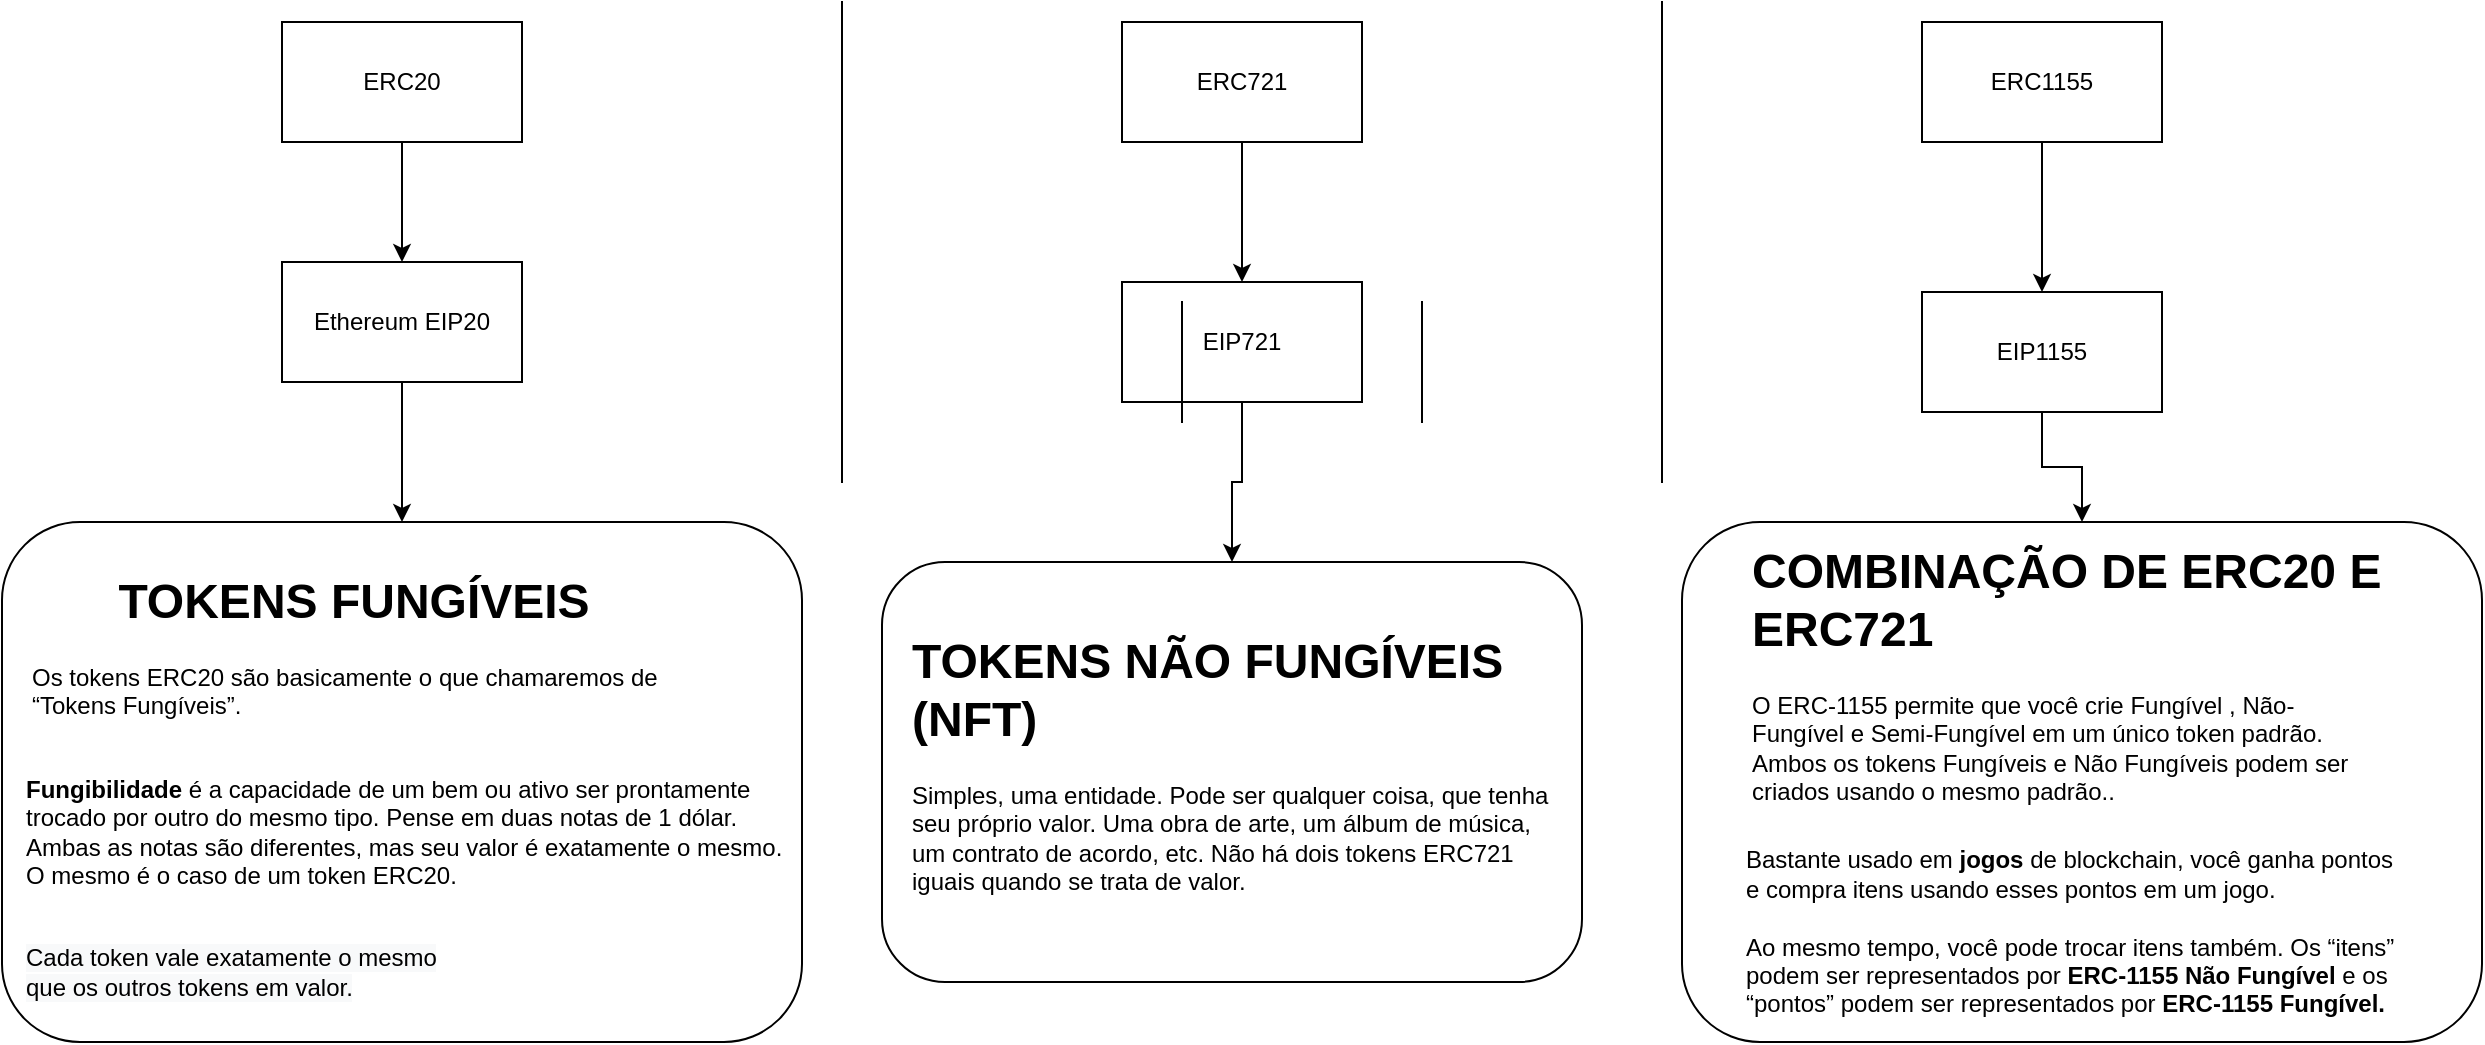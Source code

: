 <mxfile version="16.2.7" type="device"><diagram id="NzPcUdAuOwPj7pOoEcQ9" name="Page-1"><mxGraphModel dx="2013" dy="621" grid="1" gridSize="10" guides="1" tooltips="1" connect="1" arrows="1" fold="1" page="1" pageScale="1" pageWidth="827" pageHeight="1169" math="0" shadow="0"><root><mxCell id="0"/><mxCell id="1" parent="0"/><mxCell id="grtTyI6vuklua_SNRc3Y-23" style="edgeStyle=orthogonalEdgeStyle;rounded=0;orthogonalLoop=1;jettySize=auto;html=1;exitX=0.5;exitY=1;exitDx=0;exitDy=0;entryX=0.5;entryY=0;entryDx=0;entryDy=0;" edge="1" parent="1" source="grtTyI6vuklua_SNRc3Y-1" target="grtTyI6vuklua_SNRc3Y-9"><mxGeometry relative="1" as="geometry"/></mxCell><mxCell id="grtTyI6vuklua_SNRc3Y-1" value="ERC20" style="rounded=0;whiteSpace=wrap;html=1;" vertex="1" parent="1"><mxGeometry x="-580" y="60" width="120" height="60" as="geometry"/></mxCell><mxCell id="grtTyI6vuklua_SNRc3Y-26" style="edgeStyle=orthogonalEdgeStyle;rounded=0;orthogonalLoop=1;jettySize=auto;html=1;exitX=0.5;exitY=1;exitDx=0;exitDy=0;entryX=0.5;entryY=0;entryDx=0;entryDy=0;" edge="1" parent="1" source="grtTyI6vuklua_SNRc3Y-2" target="grtTyI6vuklua_SNRc3Y-12"><mxGeometry relative="1" as="geometry"/></mxCell><mxCell id="grtTyI6vuklua_SNRc3Y-2" value="ERC721" style="rounded=0;whiteSpace=wrap;html=1;" vertex="1" parent="1"><mxGeometry x="-160" y="60" width="120" height="60" as="geometry"/></mxCell><mxCell id="grtTyI6vuklua_SNRc3Y-28" style="edgeStyle=orthogonalEdgeStyle;rounded=0;orthogonalLoop=1;jettySize=auto;html=1;exitX=0.5;exitY=1;exitDx=0;exitDy=0;entryX=0.5;entryY=0;entryDx=0;entryDy=0;" edge="1" parent="1" source="grtTyI6vuklua_SNRc3Y-3" target="grtTyI6vuklua_SNRc3Y-18"><mxGeometry relative="1" as="geometry"/></mxCell><mxCell id="grtTyI6vuklua_SNRc3Y-3" value="ERC1155" style="rounded=0;whiteSpace=wrap;html=1;" vertex="1" parent="1"><mxGeometry x="240" y="60" width="120" height="60" as="geometry"/></mxCell><mxCell id="grtTyI6vuklua_SNRc3Y-4" value="&lt;h1 style=&quot;text-align: center&quot;&gt;TOKENS FUNGÍVEIS&lt;/h1&gt;&lt;p&gt;Os tokens ERC20 são basicamente o que chamaremos de “Tokens Fungíveis”.&amp;nbsp;&lt;/p&gt;" style="text;html=1;strokeColor=none;fillColor=none;spacing=5;spacingTop=-20;whiteSpace=wrap;overflow=hidden;rounded=0;" vertex="1" parent="1"><mxGeometry x="-710" y="330" width="330" height="90" as="geometry"/></mxCell><mxCell id="grtTyI6vuklua_SNRc3Y-5" value="&lt;b&gt;Fungibilidade&lt;/b&gt; é a capacidade de um bem ou ativo ser prontamente trocado por outro do mesmo tipo. Pense em duas notas de 1 dólar. Ambas as notas são diferentes, mas seu valor é exatamente o mesmo. O mesmo é o caso de um token ERC20.&amp;nbsp;" style="text;html=1;strokeColor=none;fillColor=none;align=left;verticalAlign=middle;whiteSpace=wrap;rounded=0;" vertex="1" parent="1"><mxGeometry x="-710" y="420" width="390" height="90" as="geometry"/></mxCell><mxCell id="grtTyI6vuklua_SNRc3Y-6" value="&lt;span style=&quot;color: rgb(0 , 0 , 0) ; font-family: &amp;#34;helvetica&amp;#34; ; font-size: 12px ; font-style: normal ; font-weight: 400 ; letter-spacing: normal ; text-indent: 0px ; text-transform: none ; word-spacing: 0px ; background-color: rgb(248 , 249 , 250) ; display: inline ; float: none&quot;&gt;Cada token vale exatamente o mesmo que os outros tokens em valor.&lt;/span&gt;" style="text;html=1;strokeColor=none;fillColor=none;align=left;verticalAlign=middle;whiteSpace=wrap;rounded=0;" vertex="1" parent="1"><mxGeometry x="-710" y="520" width="230" height="30" as="geometry"/></mxCell><mxCell id="grtTyI6vuklua_SNRc3Y-24" style="edgeStyle=orthogonalEdgeStyle;rounded=0;orthogonalLoop=1;jettySize=auto;html=1;exitX=0.5;exitY=1;exitDx=0;exitDy=0;entryX=0.5;entryY=0;entryDx=0;entryDy=0;" edge="1" parent="1" source="grtTyI6vuklua_SNRc3Y-9"><mxGeometry relative="1" as="geometry"><mxPoint x="-520" y="310" as="targetPoint"/></mxGeometry></mxCell><mxCell id="grtTyI6vuklua_SNRc3Y-9" value="Ethereum EIP20" style="rounded=0;whiteSpace=wrap;html=1;fillColor=none;" vertex="1" parent="1"><mxGeometry x="-580" y="180" width="120" height="60" as="geometry"/></mxCell><mxCell id="grtTyI6vuklua_SNRc3Y-27" style="edgeStyle=orthogonalEdgeStyle;rounded=0;orthogonalLoop=1;jettySize=auto;html=1;exitX=0.5;exitY=1;exitDx=0;exitDy=0;" edge="1" parent="1" source="grtTyI6vuklua_SNRc3Y-12" target="grtTyI6vuklua_SNRc3Y-21"><mxGeometry relative="1" as="geometry"/></mxCell><mxCell id="grtTyI6vuklua_SNRc3Y-12" value="EIP721" style="rounded=0;whiteSpace=wrap;html=1;fillColor=none;" vertex="1" parent="1"><mxGeometry x="-160" y="190" width="120" height="60" as="geometry"/></mxCell><mxCell id="grtTyI6vuklua_SNRc3Y-14" value="&lt;h1&gt;TOKENS NÃO FUNGÍVEIS (NFT)&lt;/h1&gt;&lt;p&gt;Simples, uma entidade. Pode ser qualquer coisa, que tenha seu próprio valor. Uma obra de arte, um álbum de música, um contrato de acordo, etc. Não há dois tokens ERC721 iguais quando se trata de valor.&lt;/p&gt;" style="text;html=1;strokeColor=none;fillColor=none;spacing=5;spacingTop=-20;whiteSpace=wrap;overflow=hidden;rounded=0;" vertex="1" parent="1"><mxGeometry x="-270" y="360" width="330" height="150" as="geometry"/></mxCell><mxCell id="grtTyI6vuklua_SNRc3Y-29" style="edgeStyle=orthogonalEdgeStyle;rounded=0;orthogonalLoop=1;jettySize=auto;html=1;exitX=0.5;exitY=1;exitDx=0;exitDy=0;" edge="1" parent="1" source="grtTyI6vuklua_SNRc3Y-18" target="grtTyI6vuklua_SNRc3Y-22"><mxGeometry relative="1" as="geometry"/></mxCell><mxCell id="grtTyI6vuklua_SNRc3Y-18" value="EIP1155" style="rounded=0;whiteSpace=wrap;html=1;fillColor=none;" vertex="1" parent="1"><mxGeometry x="240" y="195" width="120" height="60" as="geometry"/></mxCell><mxCell id="grtTyI6vuklua_SNRc3Y-19" value="&lt;h1&gt;COMBINAÇÃO DE ERC20 E ERC721&lt;/h1&gt;&lt;p&gt;O ERC-1155 permite que você crie Fungível , Não-Fungível&amp;nbsp;e Semi-Fungível&amp;nbsp;em um único token padrão. Ambos os tokens Fungíveis e Não Fungíveis podem ser criados usando o mesmo padrão..&lt;/p&gt;" style="text;html=1;strokeColor=none;fillColor=none;spacing=5;spacingTop=-20;whiteSpace=wrap;overflow=hidden;rounded=0;" vertex="1" parent="1"><mxGeometry x="150" y="315" width="330" height="150" as="geometry"/></mxCell><mxCell id="grtTyI6vuklua_SNRc3Y-20" value="Bastante usado em &lt;b&gt;jogos&lt;/b&gt; de blockchain, você ganha pontos e compra itens usando esses pontos em um jogo.&lt;br&gt;&lt;br&gt;Ao mesmo tempo, você pode trocar itens também. Os “itens” podem ser representados por &lt;b&gt;ERC-1155 Não Fungível&lt;/b&gt; e os “pontos” podem ser representados por &lt;b&gt;ERC-1155 Fungível.&lt;/b&gt;&amp;nbsp;" style="text;html=1;strokeColor=none;fillColor=none;align=left;verticalAlign=middle;whiteSpace=wrap;rounded=0;" vertex="1" parent="1"><mxGeometry x="150" y="465" width="330" height="100" as="geometry"/></mxCell><mxCell id="grtTyI6vuklua_SNRc3Y-21" value="&lt;span style=&quot;color: rgba(0 , 0 , 0 , 0) ; font-family: monospace ; font-size: 0px&quot;&gt;%3CmxGraphModel%3E%3Croot%3E%3CmxCell%20id%3D%220%22%2F%3E%3CmxCell%20id%3D%221%22%20parent%3D%220%22%2F%3E%3CmxCell%20id%3D%222%22%20value%3D%22%22%20style%3D%22rounded%3D1%3BwhiteSpace%3Dwrap%3Bhtml%3D1%3BfillColor%3Dnone%3B%22%20vertex%3D%221%22%20parent%3D%221%22%3E%3CmxGeometry%20x%3D%22390%22%20y%3D%2230%22%20width%3D%22400%22%20height%3D%22260%22%20as%3D%22geometry%22%2F%3E%3C%2FmxCell%3E%3C%2Froot%3E%3C%2FmxGraphModel%3E&lt;/span&gt;" style="rounded=1;whiteSpace=wrap;html=1;fillColor=none;" vertex="1" parent="1"><mxGeometry x="-280" y="330" width="350" height="210" as="geometry"/></mxCell><mxCell id="grtTyI6vuklua_SNRc3Y-22" value="&lt;span style=&quot;color: rgba(0 , 0 , 0 , 0) ; font-family: monospace ; font-size: 0px&quot;&gt;%3CmxGraphModel%3E%3Croot%3E%3CmxCell%20id%3D%220%22%2F%3E%3CmxCell%20id%3D%221%22%20parent%3D%220%22%2F%3E%3CmxCell%20id%3D%222%22%20value%3D%22%22%20style%3D%22rounded%3D1%3BwhiteSpace%3Dwrap%3Bhtml%3D1%3BfillColor%3Dnone%3B%22%20vertex%3D%221%22%20parent%3D%221%22%3E%3CmxGeometry%20x%3D%22390%22%20y%3D%2230%22%20width%3D%22400%22%20height%3D%22260%22%20as%3D%22geometry%22%2F%3E%3C%2FmxCell%3E%3C%2Froot%3E%3C%2FmxGraphModel%3E&lt;/span&gt;" style="rounded=1;whiteSpace=wrap;html=1;fillColor=none;" vertex="1" parent="1"><mxGeometry x="120" y="310" width="400" height="260" as="geometry"/></mxCell><mxCell id="grtTyI6vuklua_SNRc3Y-25" value="&lt;span style=&quot;color: rgba(0 , 0 , 0 , 0) ; font-family: monospace ; font-size: 0px&quot;&gt;%3CmxGraphModel%3E%3Croot%3E%3CmxCell%20id%3D%220%22%2F%3E%3CmxCell%20id%3D%221%22%20parent%3D%220%22%2F%3E%3CmxCell%20id%3D%222%22%20value%3D%22%22%20style%3D%22rounded%3D1%3BwhiteSpace%3Dwrap%3Bhtml%3D1%3BfillColor%3Dnone%3B%22%20vertex%3D%221%22%20parent%3D%221%22%3E%3CmxGeometry%20x%3D%22390%22%20y%3D%2230%22%20width%3D%22400%22%20height%3D%22260%22%20as%3D%22geometry%22%2F%3E%3C%2FmxCell%3E%3C%2Froot%3E%3C%2FmxGraphModel%3E&lt;/span&gt;" style="rounded=1;whiteSpace=wrap;html=1;fillColor=none;" vertex="1" parent="1"><mxGeometry x="-720" y="310" width="400" height="260" as="geometry"/></mxCell><mxCell id="grtTyI6vuklua_SNRc3Y-30" value="" style="shape=partialRectangle;whiteSpace=wrap;html=1;right=0;top=0;bottom=0;fillColor=none;routingCenterX=-0.5;" vertex="1" parent="1"><mxGeometry x="-130" y="200" width="120" height="60" as="geometry"/></mxCell><mxCell id="grtTyI6vuklua_SNRc3Y-31" value="" style="shape=partialRectangle;whiteSpace=wrap;html=1;top=0;bottom=0;fillColor=none;" vertex="1" parent="1"><mxGeometry x="-130" y="200" width="120" height="60" as="geometry"/></mxCell><mxCell id="grtTyI6vuklua_SNRc3Y-32" value="" style="shape=partialRectangle;whiteSpace=wrap;html=1;right=0;top=0;bottom=0;fillColor=none;routingCenterX=-0.5;" vertex="1" parent="1"><mxGeometry x="-130" y="200" width="120" height="60" as="geometry"/></mxCell><mxCell id="grtTyI6vuklua_SNRc3Y-33" value="" style="shape=partialRectangle;whiteSpace=wrap;html=1;right=0;top=0;bottom=0;fillColor=none;routingCenterX=-0.5;" vertex="1" parent="1"><mxGeometry x="-300" y="50" width="60" height="240" as="geometry"/></mxCell><mxCell id="grtTyI6vuklua_SNRc3Y-35" value="" style="shape=partialRectangle;whiteSpace=wrap;html=1;right=0;top=0;bottom=0;fillColor=none;routingCenterX=-0.5;" vertex="1" parent="1"><mxGeometry x="110" y="50" width="60" height="240" as="geometry"/></mxCell></root></mxGraphModel></diagram></mxfile>